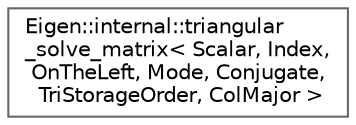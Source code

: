 digraph "类继承关系图"
{
 // LATEX_PDF_SIZE
  bgcolor="transparent";
  edge [fontname=Helvetica,fontsize=10,labelfontname=Helvetica,labelfontsize=10];
  node [fontname=Helvetica,fontsize=10,shape=box,height=0.2,width=0.4];
  rankdir="LR";
  Node0 [id="Node000000",label="Eigen::internal::triangular\l_solve_matrix\< Scalar, Index,\l OnTheLeft, Mode, Conjugate,\l TriStorageOrder, ColMajor \>",height=0.2,width=0.4,color="grey40", fillcolor="white", style="filled",URL="$struct_eigen_1_1internal_1_1triangular__solve__matrix_3_01_scalar_00_01_index_00_01_on_the_left_42f4ce9e44870d1944d8e65e6eb169ab.html",tooltip=" "];
}
